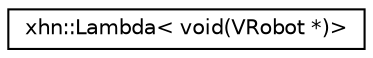 digraph "Graphical Class Hierarchy"
{
  edge [fontname="Helvetica",fontsize="10",labelfontname="Helvetica",labelfontsize="10"];
  node [fontname="Helvetica",fontsize="10",shape=record];
  rankdir="LR";
  Node1 [label="xhn::Lambda\< void(VRobot *)\>",height=0.2,width=0.4,color="black", fillcolor="white", style="filled",URL="$classxhn_1_1_lambda.html"];
}
